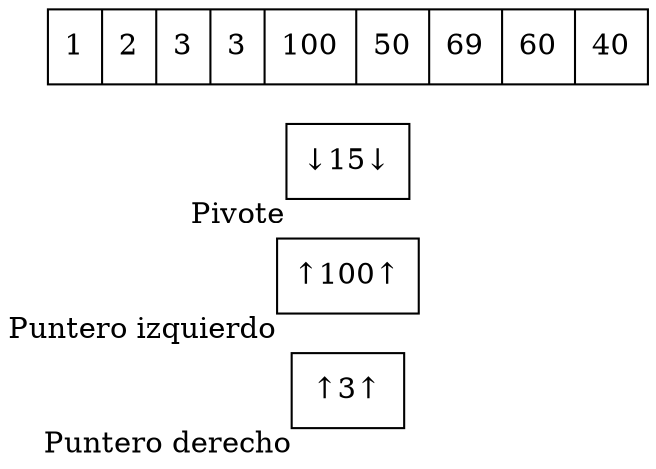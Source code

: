digraph G{ node [shape = record ];
 rankdir=LR;puntDer[label="↑3↑" xlabel="Puntero derecho" pos = "12,0!"]
puntIzq[label="↑100↑" xlabel="Puntero izquierdo" pos = "8,0!"]
pivote[label="↓15↓" xlabel ="Pivote" pos = "10,2!"]
X[label="{ 1|2|3|3|100|50|69|60|40}" pos = "10,1!" ]}

